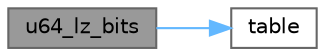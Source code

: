 digraph "u64_lz_bits"
{
 // LATEX_PDF_SIZE
  bgcolor="transparent";
  edge [fontname=Helvetica,fontsize=10,labelfontname=Helvetica,labelfontsize=10];
  node [fontname=Helvetica,fontsize=10,shape=box,height=0.2,width=0.4];
  rankdir="LR";
  Node1 [id="Node000001",label="u64_lz_bits",height=0.2,width=0.4,color="gray40", fillcolor="grey60", style="filled", fontcolor="black",tooltip=" "];
  Node1 -> Node2 [id="edge2_Node000001_Node000002",color="steelblue1",style="solid",tooltip=" "];
  Node2 [id="Node000002",label="table",height=0.2,width=0.4,color="grey40", fillcolor="white", style="filled",URL="$_tutorial___advanced_initialization___lin_spaced_8cpp.html#a6d7f0e87f8aa44936feb21fa94981cf9",tooltip=" "];
}
